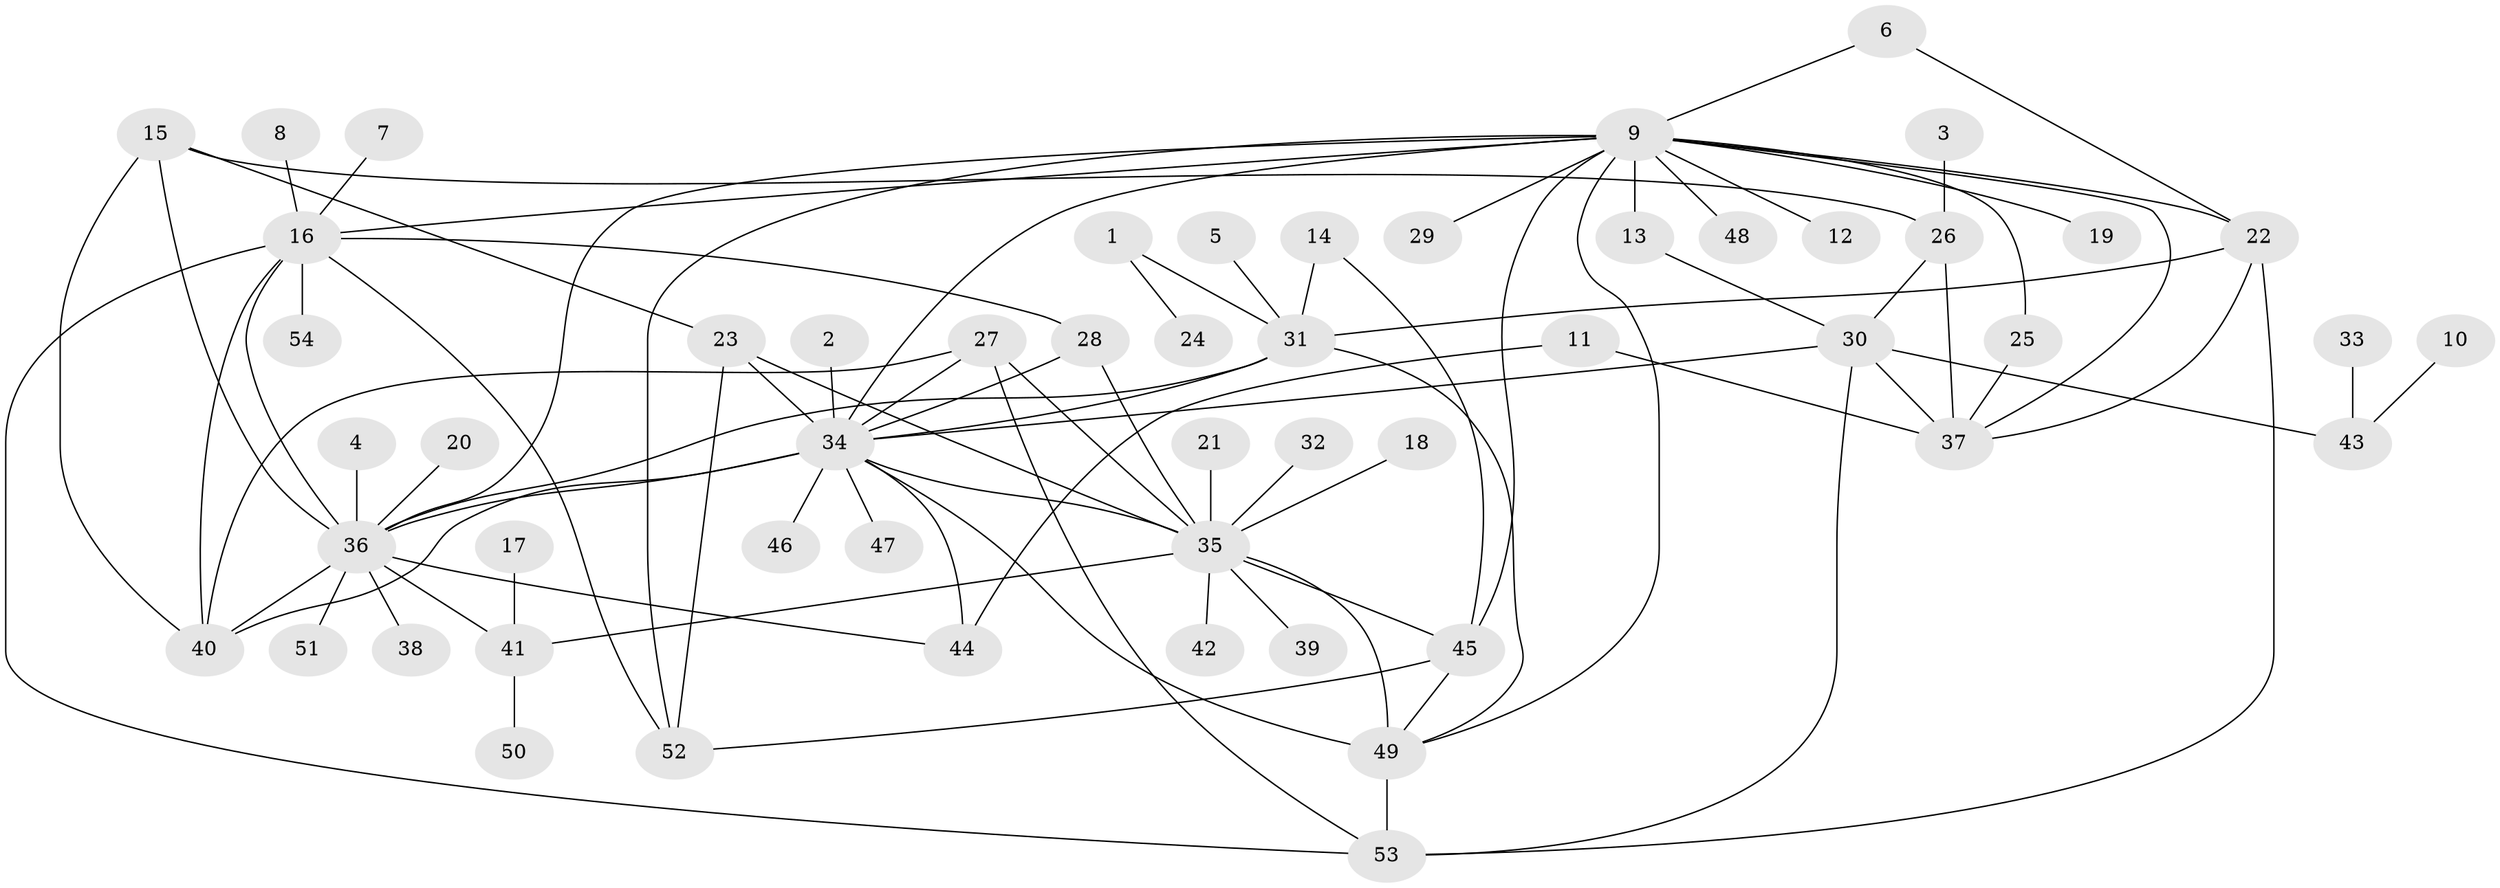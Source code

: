 // original degree distribution, {10: 0.009345794392523364, 20: 0.009345794392523364, 5: 0.08411214953271028, 16: 0.018691588785046728, 2: 0.14018691588785046, 6: 0.04672897196261682, 19: 0.009345794392523364, 7: 0.009345794392523364, 1: 0.514018691588785, 8: 0.009345794392523364, 4: 0.028037383177570093, 3: 0.11214953271028037, 14: 0.009345794392523364}
// Generated by graph-tools (version 1.1) at 2025/45/03/06/25 01:45:10]
// undirected, 54 vertices, 89 edges
graph export_dot {
graph [start="1"]
  node [color=gray90,style=filled];
  1;
  2;
  3;
  4;
  5;
  6;
  7;
  8;
  9;
  10;
  11;
  12;
  13;
  14;
  15;
  16;
  17;
  18;
  19;
  20;
  21;
  22;
  23;
  24;
  25;
  26;
  27;
  28;
  29;
  30;
  31;
  32;
  33;
  34;
  35;
  36;
  37;
  38;
  39;
  40;
  41;
  42;
  43;
  44;
  45;
  46;
  47;
  48;
  49;
  50;
  51;
  52;
  53;
  54;
  1 -- 24 [weight=1.0];
  1 -- 31 [weight=1.0];
  2 -- 34 [weight=1.0];
  3 -- 26 [weight=1.0];
  4 -- 36 [weight=1.0];
  5 -- 31 [weight=1.0];
  6 -- 9 [weight=1.0];
  6 -- 22 [weight=1.0];
  7 -- 16 [weight=1.0];
  8 -- 16 [weight=1.0];
  9 -- 12 [weight=1.0];
  9 -- 13 [weight=1.0];
  9 -- 16 [weight=1.0];
  9 -- 19 [weight=1.0];
  9 -- 22 [weight=1.0];
  9 -- 25 [weight=1.0];
  9 -- 29 [weight=1.0];
  9 -- 34 [weight=1.0];
  9 -- 36 [weight=1.0];
  9 -- 37 [weight=1.0];
  9 -- 45 [weight=1.0];
  9 -- 48 [weight=1.0];
  9 -- 49 [weight=1.0];
  9 -- 52 [weight=1.0];
  10 -- 43 [weight=1.0];
  11 -- 37 [weight=1.0];
  11 -- 44 [weight=1.0];
  13 -- 30 [weight=1.0];
  14 -- 31 [weight=1.0];
  14 -- 45 [weight=1.0];
  15 -- 23 [weight=1.0];
  15 -- 26 [weight=1.0];
  15 -- 36 [weight=1.0];
  15 -- 40 [weight=1.0];
  16 -- 28 [weight=1.0];
  16 -- 36 [weight=1.0];
  16 -- 40 [weight=1.0];
  16 -- 52 [weight=1.0];
  16 -- 53 [weight=2.0];
  16 -- 54 [weight=2.0];
  17 -- 41 [weight=1.0];
  18 -- 35 [weight=1.0];
  20 -- 36 [weight=1.0];
  21 -- 35 [weight=1.0];
  22 -- 31 [weight=1.0];
  22 -- 37 [weight=1.0];
  22 -- 53 [weight=1.0];
  23 -- 34 [weight=2.0];
  23 -- 35 [weight=1.0];
  23 -- 52 [weight=1.0];
  25 -- 37 [weight=1.0];
  26 -- 30 [weight=1.0];
  26 -- 37 [weight=1.0];
  27 -- 34 [weight=2.0];
  27 -- 35 [weight=1.0];
  27 -- 40 [weight=2.0];
  27 -- 53 [weight=1.0];
  28 -- 34 [weight=1.0];
  28 -- 35 [weight=1.0];
  30 -- 34 [weight=1.0];
  30 -- 37 [weight=1.0];
  30 -- 43 [weight=1.0];
  30 -- 53 [weight=1.0];
  31 -- 34 [weight=1.0];
  31 -- 36 [weight=1.0];
  31 -- 49 [weight=1.0];
  32 -- 35 [weight=1.0];
  33 -- 43 [weight=1.0];
  34 -- 35 [weight=1.0];
  34 -- 36 [weight=1.0];
  34 -- 40 [weight=1.0];
  34 -- 44 [weight=1.0];
  34 -- 46 [weight=1.0];
  34 -- 47 [weight=1.0];
  34 -- 49 [weight=2.0];
  35 -- 39 [weight=1.0];
  35 -- 41 [weight=1.0];
  35 -- 42 [weight=1.0];
  35 -- 45 [weight=1.0];
  35 -- 49 [weight=2.0];
  36 -- 38 [weight=1.0];
  36 -- 40 [weight=1.0];
  36 -- 41 [weight=1.0];
  36 -- 44 [weight=1.0];
  36 -- 51 [weight=1.0];
  41 -- 50 [weight=1.0];
  45 -- 49 [weight=1.0];
  45 -- 52 [weight=1.0];
  49 -- 53 [weight=2.0];
}
